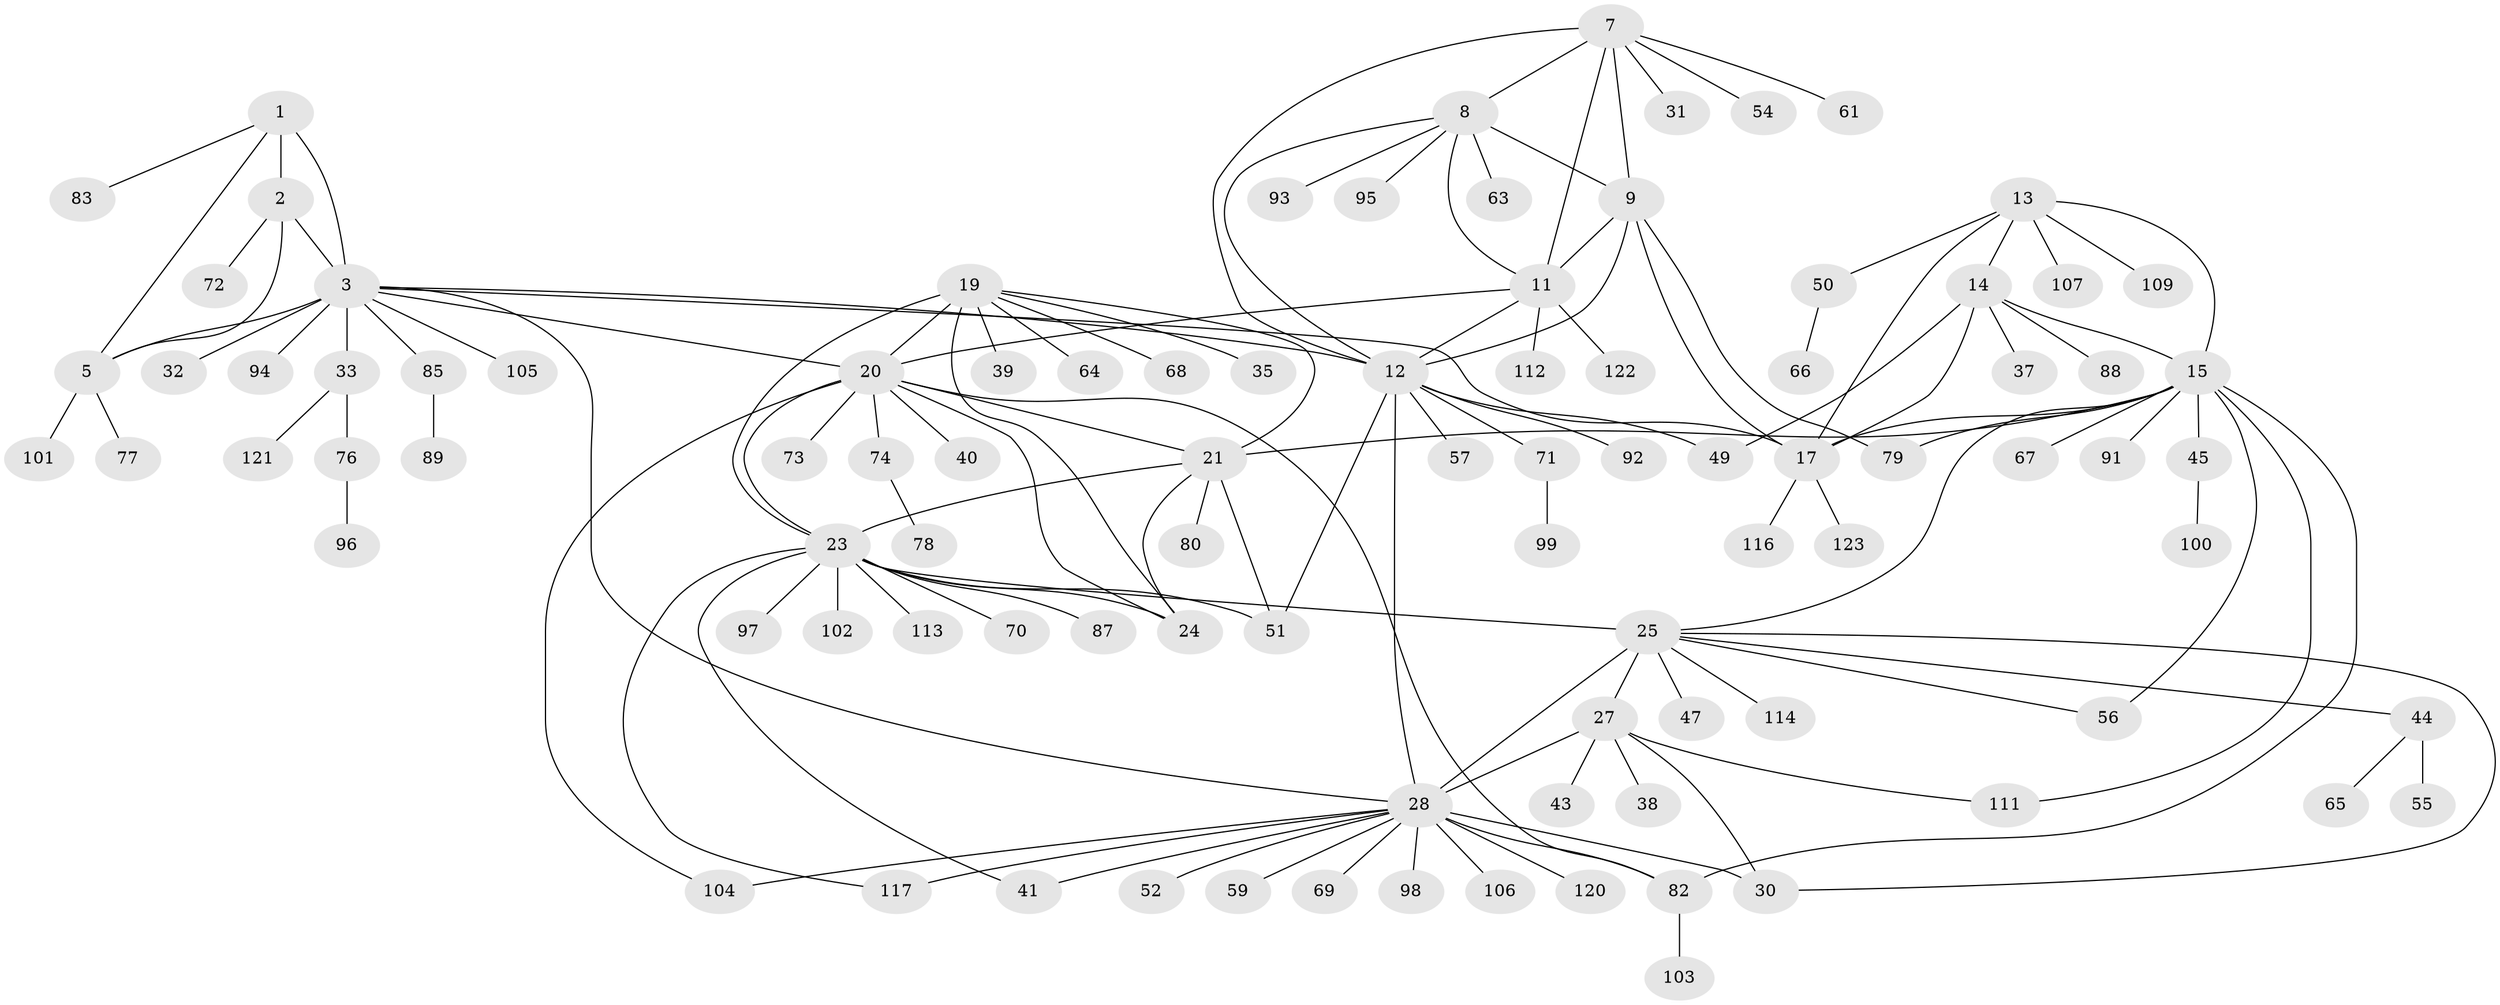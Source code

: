 // Generated by graph-tools (version 1.1) at 2025/52/02/27/25 19:52:14]
// undirected, 96 vertices, 133 edges
graph export_dot {
graph [start="1"]
  node [color=gray90,style=filled];
  1 [super="+34"];
  2 [super="+6"];
  3 [super="+4"];
  5 [super="+62"];
  7 [super="+42"];
  8 [super="+36"];
  9 [super="+10"];
  11 [super="+75"];
  12 [super="+110"];
  13;
  14 [super="+16"];
  15 [super="+18"];
  17 [super="+46"];
  19 [super="+22"];
  20 [super="+84"];
  21 [super="+60"];
  23 [super="+81"];
  24;
  25 [super="+26"];
  27 [super="+48"];
  28 [super="+29"];
  30;
  31 [super="+108"];
  32;
  33;
  35;
  37;
  38;
  39;
  40;
  41;
  43;
  44;
  45 [super="+124"];
  47;
  49 [super="+86"];
  50 [super="+53"];
  51;
  52 [super="+58"];
  54;
  55;
  56;
  57;
  59;
  61;
  63;
  64;
  65;
  66 [super="+115"];
  67;
  68;
  69;
  70;
  71;
  72;
  73;
  74 [super="+119"];
  76 [super="+118"];
  77;
  78;
  79;
  80;
  82 [super="+90"];
  83;
  85;
  87;
  88;
  89;
  91;
  92;
  93;
  94;
  95;
  96;
  97;
  98;
  99;
  100;
  101;
  102;
  103;
  104;
  105;
  106;
  107;
  109;
  111;
  112;
  113;
  114;
  116;
  117;
  120;
  121;
  122;
  123;
  1 -- 2 [weight=2];
  1 -- 3 [weight=2];
  1 -- 5;
  1 -- 83;
  2 -- 3 [weight=4];
  2 -- 5 [weight=2];
  2 -- 72;
  3 -- 5 [weight=2];
  3 -- 20;
  3 -- 28;
  3 -- 32;
  3 -- 33;
  3 -- 105;
  3 -- 12 [weight=2];
  3 -- 17;
  3 -- 85;
  3 -- 94;
  5 -- 77;
  5 -- 101;
  7 -- 8;
  7 -- 9 [weight=2];
  7 -- 11;
  7 -- 12;
  7 -- 31;
  7 -- 54;
  7 -- 61;
  8 -- 9 [weight=2];
  8 -- 11;
  8 -- 12;
  8 -- 63;
  8 -- 95;
  8 -- 93;
  9 -- 11 [weight=2];
  9 -- 12 [weight=2];
  9 -- 17;
  9 -- 79;
  11 -- 12;
  11 -- 20;
  11 -- 112;
  11 -- 122;
  12 -- 49;
  12 -- 51;
  12 -- 57;
  12 -- 71;
  12 -- 92;
  12 -- 28;
  13 -- 14 [weight=2];
  13 -- 15 [weight=2];
  13 -- 17;
  13 -- 50;
  13 -- 107;
  13 -- 109;
  14 -- 15 [weight=4];
  14 -- 17 [weight=2];
  14 -- 49;
  14 -- 88;
  14 -- 37;
  15 -- 17 [weight=2];
  15 -- 21;
  15 -- 45;
  15 -- 56;
  15 -- 67;
  15 -- 79;
  15 -- 91;
  15 -- 111;
  15 -- 25;
  15 -- 82;
  17 -- 116;
  17 -- 123;
  19 -- 20 [weight=2];
  19 -- 21 [weight=2];
  19 -- 23 [weight=2];
  19 -- 24 [weight=2];
  19 -- 35;
  19 -- 39;
  19 -- 64;
  19 -- 68;
  20 -- 21;
  20 -- 23;
  20 -- 24;
  20 -- 40;
  20 -- 73;
  20 -- 74;
  20 -- 82;
  20 -- 104;
  21 -- 23;
  21 -- 24;
  21 -- 51;
  21 -- 80;
  23 -- 24;
  23 -- 41;
  23 -- 70;
  23 -- 87;
  23 -- 97;
  23 -- 102;
  23 -- 113;
  23 -- 25;
  23 -- 51;
  23 -- 117;
  25 -- 27 [weight=2];
  25 -- 28 [weight=4];
  25 -- 30 [weight=2];
  25 -- 47;
  25 -- 44;
  25 -- 114;
  25 -- 56;
  27 -- 28 [weight=2];
  27 -- 30;
  27 -- 38;
  27 -- 43;
  27 -- 111;
  28 -- 30 [weight=2];
  28 -- 52;
  28 -- 104;
  28 -- 106;
  28 -- 117;
  28 -- 120;
  28 -- 98;
  28 -- 69;
  28 -- 41;
  28 -- 59;
  28 -- 82;
  33 -- 76;
  33 -- 121;
  44 -- 55;
  44 -- 65;
  45 -- 100;
  50 -- 66;
  71 -- 99;
  74 -- 78;
  76 -- 96;
  82 -- 103;
  85 -- 89;
}
